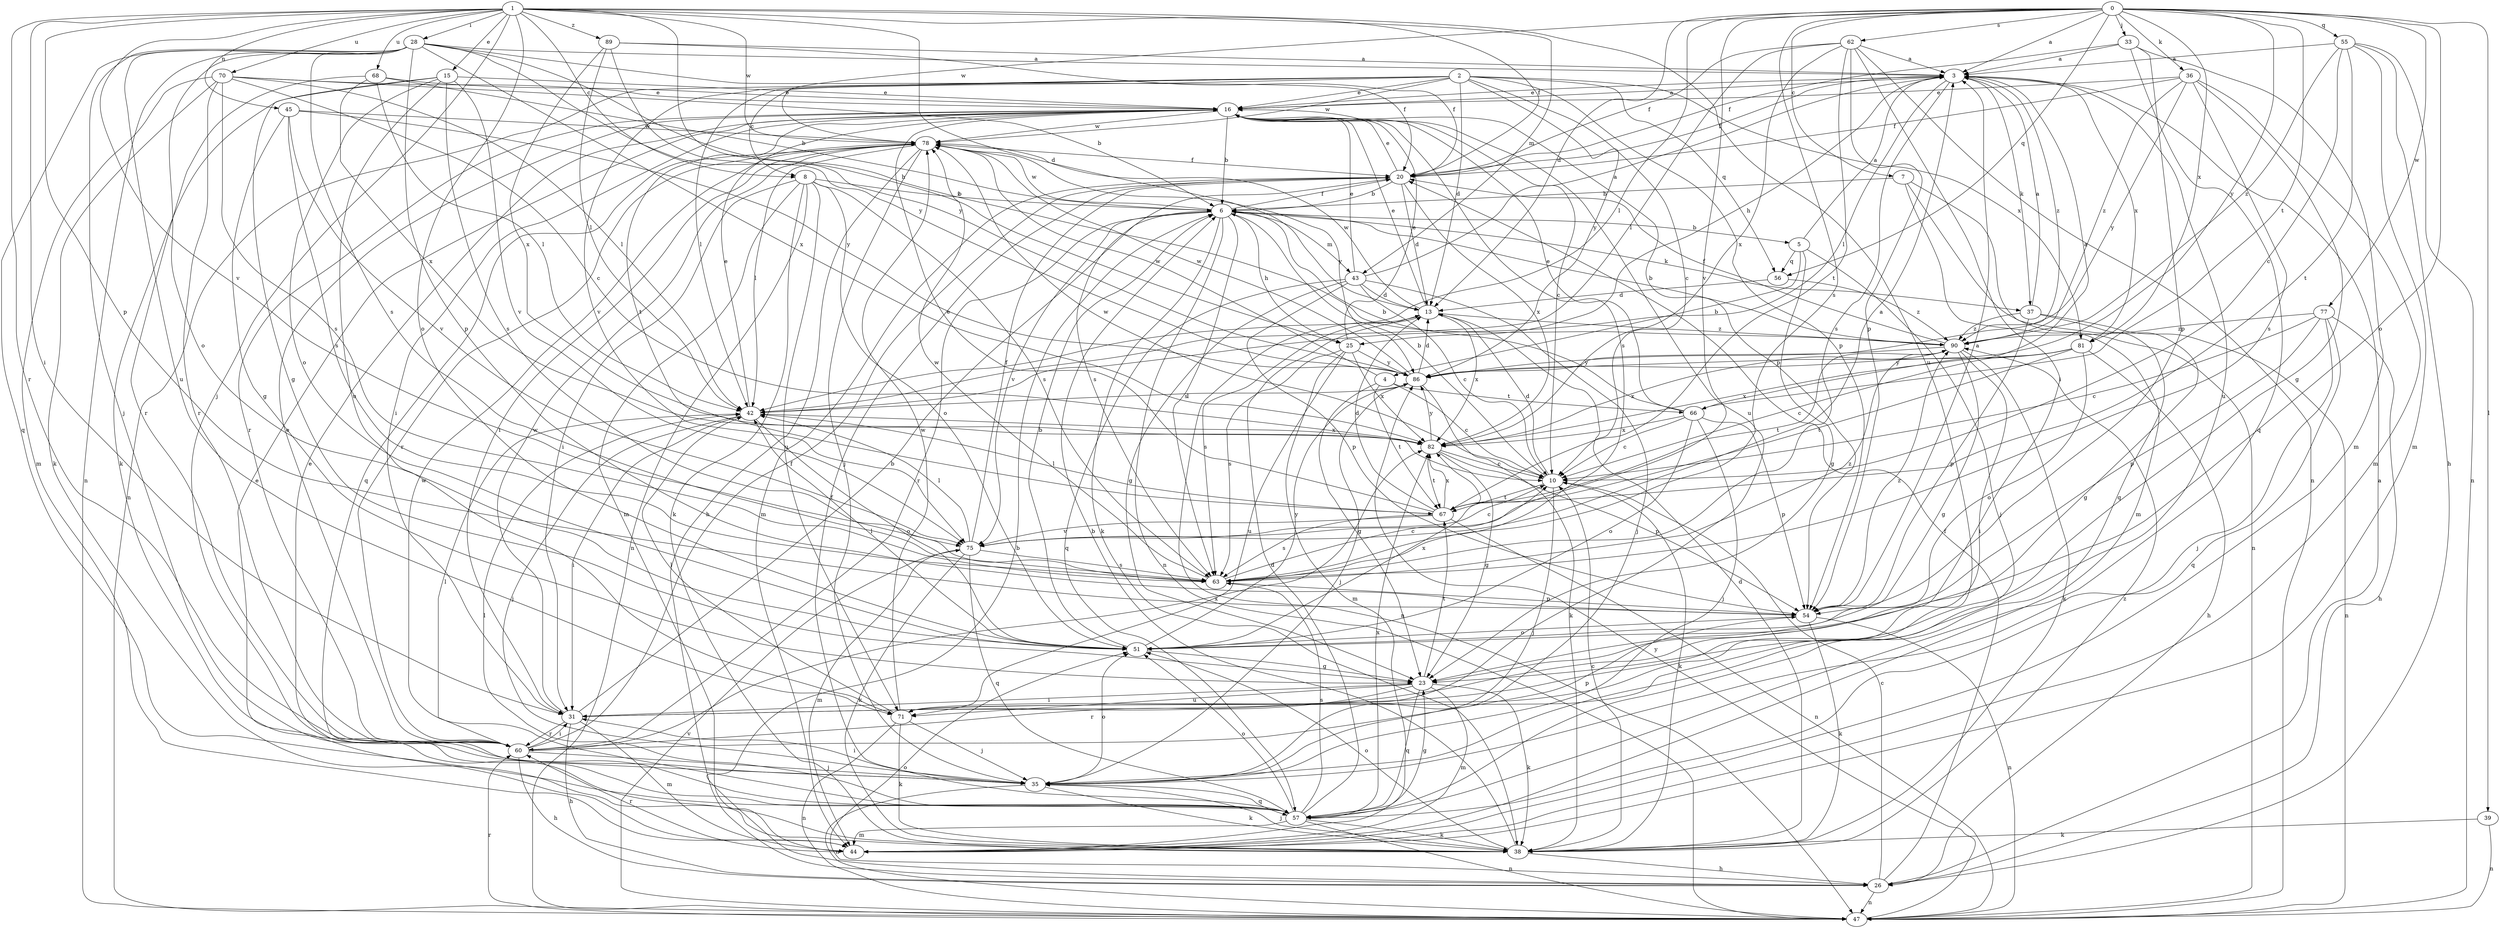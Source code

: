strict digraph  {
0;
1;
2;
3;
4;
5;
6;
7;
8;
10;
13;
15;
16;
20;
23;
25;
26;
28;
31;
33;
35;
36;
37;
38;
39;
42;
43;
44;
45;
47;
51;
54;
55;
56;
57;
60;
62;
63;
66;
67;
68;
70;
71;
75;
77;
78;
81;
82;
86;
89;
90;
0 -> 3  [label=a];
0 -> 7  [label=c];
0 -> 13  [label=d];
0 -> 33  [label=j];
0 -> 36  [label=k];
0 -> 39  [label=l];
0 -> 42  [label=l];
0 -> 51  [label=o];
0 -> 55  [label=q];
0 -> 56  [label=q];
0 -> 62  [label=s];
0 -> 63  [label=s];
0 -> 66  [label=t];
0 -> 75  [label=v];
0 -> 77  [label=w];
0 -> 78  [label=w];
0 -> 81  [label=x];
0 -> 86  [label=y];
1 -> 8  [label=c];
1 -> 13  [label=d];
1 -> 15  [label=e];
1 -> 20  [label=f];
1 -> 25  [label=h];
1 -> 28  [label=i];
1 -> 31  [label=i];
1 -> 35  [label=j];
1 -> 43  [label=m];
1 -> 45  [label=n];
1 -> 51  [label=o];
1 -> 54  [label=p];
1 -> 60  [label=r];
1 -> 68  [label=u];
1 -> 70  [label=u];
1 -> 71  [label=u];
1 -> 75  [label=v];
1 -> 78  [label=w];
1 -> 89  [label=z];
2 -> 8  [label=c];
2 -> 10  [label=c];
2 -> 13  [label=d];
2 -> 16  [label=e];
2 -> 42  [label=l];
2 -> 47  [label=n];
2 -> 54  [label=p];
2 -> 56  [label=q];
2 -> 75  [label=v];
2 -> 78  [label=w];
2 -> 81  [label=x];
2 -> 86  [label=y];
3 -> 16  [label=e];
3 -> 20  [label=f];
3 -> 25  [label=h];
3 -> 37  [label=k];
3 -> 42  [label=l];
3 -> 63  [label=s];
3 -> 71  [label=u];
3 -> 81  [label=x];
3 -> 90  [label=z];
4 -> 10  [label=c];
4 -> 23  [label=g];
4 -> 66  [label=t];
4 -> 67  [label=t];
4 -> 78  [label=w];
5 -> 3  [label=a];
5 -> 4  [label=b];
5 -> 23  [label=g];
5 -> 35  [label=j];
5 -> 56  [label=q];
6 -> 5  [label=b];
6 -> 20  [label=f];
6 -> 25  [label=h];
6 -> 37  [label=k];
6 -> 38  [label=k];
6 -> 43  [label=m];
6 -> 47  [label=n];
6 -> 60  [label=r];
6 -> 63  [label=s];
6 -> 75  [label=v];
6 -> 78  [label=w];
7 -> 6  [label=b];
7 -> 44  [label=m];
7 -> 47  [label=n];
7 -> 57  [label=q];
8 -> 6  [label=b];
8 -> 31  [label=i];
8 -> 38  [label=k];
8 -> 44  [label=m];
8 -> 47  [label=n];
8 -> 51  [label=o];
8 -> 63  [label=s];
8 -> 71  [label=u];
10 -> 6  [label=b];
10 -> 13  [label=d];
10 -> 35  [label=j];
10 -> 38  [label=k];
10 -> 67  [label=t];
10 -> 78  [label=w];
13 -> 16  [label=e];
13 -> 47  [label=n];
13 -> 63  [label=s];
13 -> 78  [label=w];
13 -> 82  [label=x];
13 -> 90  [label=z];
15 -> 16  [label=e];
15 -> 23  [label=g];
15 -> 38  [label=k];
15 -> 51  [label=o];
15 -> 63  [label=s];
15 -> 71  [label=u];
15 -> 75  [label=v];
16 -> 3  [label=a];
16 -> 6  [label=b];
16 -> 10  [label=c];
16 -> 31  [label=i];
16 -> 54  [label=p];
16 -> 60  [label=r];
16 -> 63  [label=s];
16 -> 67  [label=t];
16 -> 71  [label=u];
16 -> 78  [label=w];
20 -> 6  [label=b];
20 -> 13  [label=d];
20 -> 16  [label=e];
20 -> 44  [label=m];
20 -> 63  [label=s];
20 -> 82  [label=x];
23 -> 31  [label=i];
23 -> 38  [label=k];
23 -> 44  [label=m];
23 -> 57  [label=q];
23 -> 60  [label=r];
23 -> 67  [label=t];
23 -> 71  [label=u];
25 -> 16  [label=e];
25 -> 44  [label=m];
25 -> 63  [label=s];
25 -> 71  [label=u];
25 -> 82  [label=x];
25 -> 86  [label=y];
26 -> 3  [label=a];
26 -> 6  [label=b];
26 -> 10  [label=c];
26 -> 20  [label=f];
26 -> 47  [label=n];
26 -> 51  [label=o];
28 -> 3  [label=a];
28 -> 20  [label=f];
28 -> 35  [label=j];
28 -> 47  [label=n];
28 -> 51  [label=o];
28 -> 54  [label=p];
28 -> 57  [label=q];
28 -> 63  [label=s];
28 -> 71  [label=u];
28 -> 82  [label=x];
28 -> 86  [label=y];
28 -> 90  [label=z];
31 -> 6  [label=b];
31 -> 26  [label=h];
31 -> 44  [label=m];
31 -> 60  [label=r];
31 -> 78  [label=w];
33 -> 3  [label=a];
33 -> 20  [label=f];
33 -> 44  [label=m];
33 -> 54  [label=p];
33 -> 57  [label=q];
35 -> 31  [label=i];
35 -> 38  [label=k];
35 -> 47  [label=n];
35 -> 51  [label=o];
35 -> 57  [label=q];
36 -> 16  [label=e];
36 -> 20  [label=f];
36 -> 23  [label=g];
36 -> 44  [label=m];
36 -> 63  [label=s];
36 -> 86  [label=y];
36 -> 90  [label=z];
37 -> 3  [label=a];
37 -> 23  [label=g];
37 -> 47  [label=n];
37 -> 54  [label=p];
37 -> 90  [label=z];
38 -> 6  [label=b];
38 -> 10  [label=c];
38 -> 13  [label=d];
38 -> 26  [label=h];
38 -> 35  [label=j];
38 -> 51  [label=o];
38 -> 90  [label=z];
39 -> 38  [label=k];
39 -> 47  [label=n];
42 -> 16  [label=e];
42 -> 31  [label=i];
42 -> 35  [label=j];
42 -> 51  [label=o];
42 -> 82  [label=x];
43 -> 3  [label=a];
43 -> 10  [label=c];
43 -> 13  [label=d];
43 -> 16  [label=e];
43 -> 23  [label=g];
43 -> 35  [label=j];
43 -> 54  [label=p];
43 -> 57  [label=q];
44 -> 16  [label=e];
44 -> 60  [label=r];
45 -> 23  [label=g];
45 -> 63  [label=s];
45 -> 75  [label=v];
45 -> 78  [label=w];
45 -> 86  [label=y];
47 -> 60  [label=r];
47 -> 75  [label=v];
47 -> 86  [label=y];
51 -> 6  [label=b];
51 -> 23  [label=g];
51 -> 42  [label=l];
51 -> 82  [label=x];
51 -> 86  [label=y];
54 -> 3  [label=a];
54 -> 38  [label=k];
54 -> 47  [label=n];
54 -> 51  [label=o];
54 -> 90  [label=z];
55 -> 3  [label=a];
55 -> 10  [label=c];
55 -> 26  [label=h];
55 -> 44  [label=m];
55 -> 47  [label=n];
55 -> 67  [label=t];
55 -> 90  [label=z];
56 -> 13  [label=d];
56 -> 90  [label=z];
57 -> 13  [label=d];
57 -> 16  [label=e];
57 -> 20  [label=f];
57 -> 23  [label=g];
57 -> 38  [label=k];
57 -> 42  [label=l];
57 -> 44  [label=m];
57 -> 47  [label=n];
57 -> 51  [label=o];
57 -> 63  [label=s];
57 -> 78  [label=w];
57 -> 82  [label=x];
60 -> 16  [label=e];
60 -> 20  [label=f];
60 -> 26  [label=h];
60 -> 31  [label=i];
60 -> 35  [label=j];
60 -> 42  [label=l];
60 -> 54  [label=p];
60 -> 82  [label=x];
62 -> 3  [label=a];
62 -> 20  [label=f];
62 -> 31  [label=i];
62 -> 42  [label=l];
62 -> 47  [label=n];
62 -> 54  [label=p];
62 -> 67  [label=t];
62 -> 82  [label=x];
63 -> 10  [label=c];
63 -> 54  [label=p];
63 -> 78  [label=w];
63 -> 90  [label=z];
66 -> 3  [label=a];
66 -> 6  [label=b];
66 -> 10  [label=c];
66 -> 16  [label=e];
66 -> 35  [label=j];
66 -> 51  [label=o];
66 -> 54  [label=p];
66 -> 82  [label=x];
67 -> 13  [label=d];
67 -> 16  [label=e];
67 -> 42  [label=l];
67 -> 47  [label=n];
67 -> 63  [label=s];
67 -> 75  [label=v];
67 -> 82  [label=x];
68 -> 6  [label=b];
68 -> 16  [label=e];
68 -> 42  [label=l];
68 -> 60  [label=r];
68 -> 82  [label=x];
70 -> 6  [label=b];
70 -> 10  [label=c];
70 -> 16  [label=e];
70 -> 38  [label=k];
70 -> 42  [label=l];
70 -> 44  [label=m];
70 -> 60  [label=r];
70 -> 63  [label=s];
71 -> 35  [label=j];
71 -> 38  [label=k];
71 -> 42  [label=l];
71 -> 47  [label=n];
71 -> 78  [label=w];
75 -> 3  [label=a];
75 -> 10  [label=c];
75 -> 20  [label=f];
75 -> 38  [label=k];
75 -> 42  [label=l];
75 -> 44  [label=m];
75 -> 57  [label=q];
75 -> 63  [label=s];
77 -> 10  [label=c];
77 -> 26  [label=h];
77 -> 35  [label=j];
77 -> 54  [label=p];
77 -> 57  [label=q];
77 -> 90  [label=z];
78 -> 20  [label=f];
78 -> 26  [label=h];
78 -> 31  [label=i];
78 -> 35  [label=j];
78 -> 42  [label=l];
78 -> 57  [label=q];
78 -> 60  [label=r];
78 -> 86  [label=y];
81 -> 10  [label=c];
81 -> 26  [label=h];
81 -> 51  [label=o];
81 -> 67  [label=t];
81 -> 82  [label=x];
81 -> 86  [label=y];
82 -> 10  [label=c];
82 -> 23  [label=g];
82 -> 54  [label=p];
82 -> 67  [label=t];
82 -> 86  [label=y];
86 -> 13  [label=d];
86 -> 35  [label=j];
86 -> 38  [label=k];
86 -> 42  [label=l];
86 -> 78  [label=w];
89 -> 3  [label=a];
89 -> 20  [label=f];
89 -> 42  [label=l];
89 -> 82  [label=x];
89 -> 86  [label=y];
90 -> 6  [label=b];
90 -> 20  [label=f];
90 -> 23  [label=g];
90 -> 31  [label=i];
90 -> 38  [label=k];
90 -> 67  [label=t];
90 -> 82  [label=x];
90 -> 86  [label=y];
}
